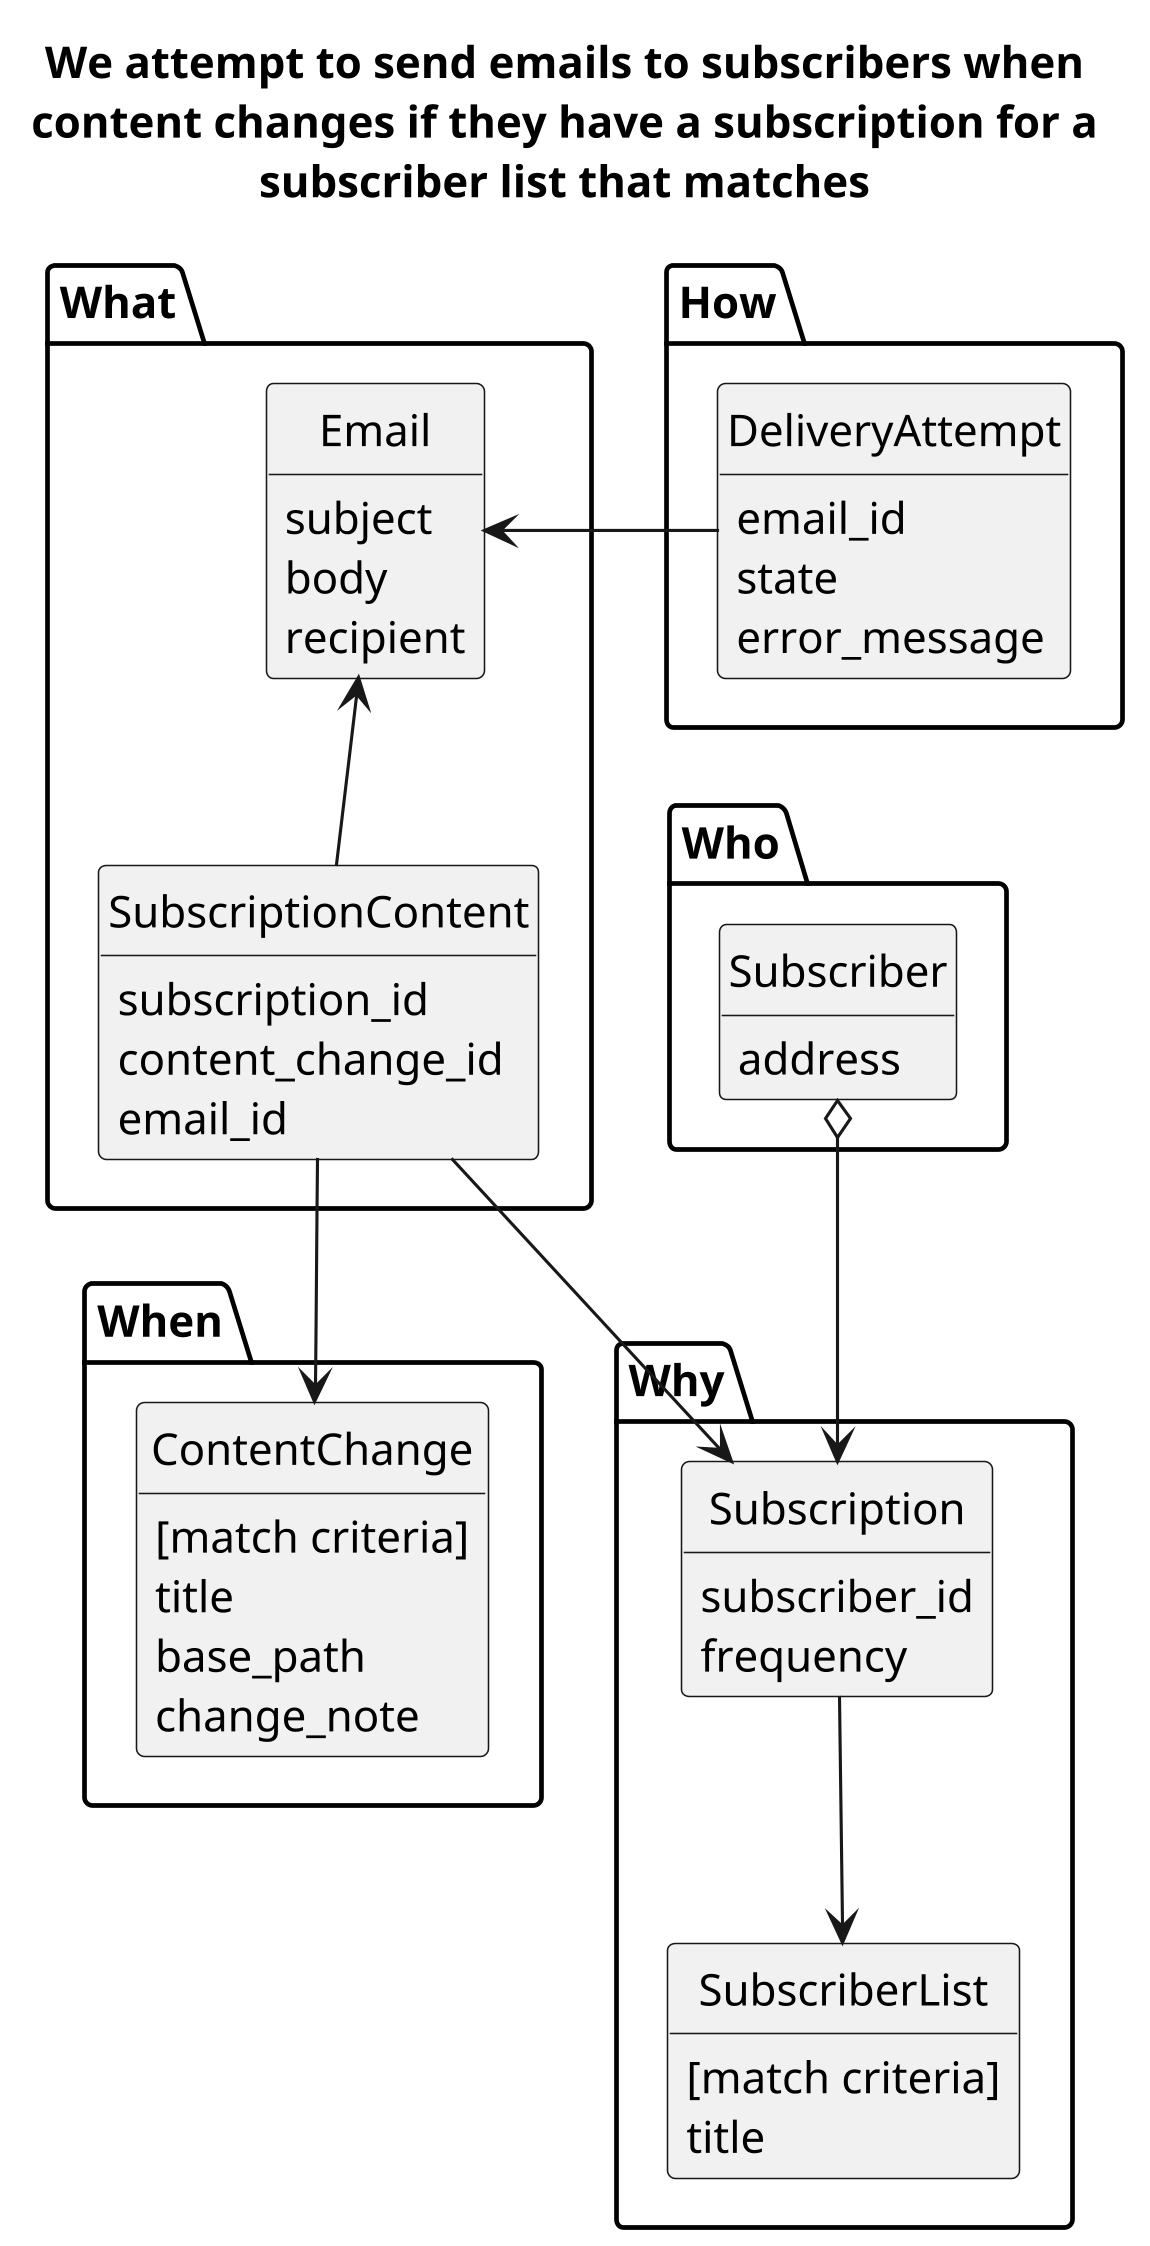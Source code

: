 @startuml

title We attempt to send emails to subscribers when\n\
content changes if they have a subscription for a\n\
subscriber list that matches

hide circle
hide empty methods
skinparam shadowing false
skinparam dpi 300

package "When" {
  class ContentChange {
    [match criteria]
    title
    base_path
    change_note
  }
}

package "Who" {
  class Subscriber {
    address
  }
}

package "Why" {
  class SubscriberList {
    [match criteria]
    title
  }

  class Subscription {
    subscriber_id
    frequency
  }
}

package "What" {
  class SubscriptionContent {
    subscription_id
    content_change_id
    email_id
  }

  class Email {
    subject
    body
    recipient
  }
}

package "How" {
  class DeliveryAttempt {
    email_id
    state
    error_message
  }
}

Subscriber o-down-> Subscription
Subscription -down-> SubscriberList

SubscriptionContent -down-> Subscription
SubscriptionContent -down-> ContentChange
SubscriptionContent -up-> Email

DeliveryAttempt -left-> Email

@enduml
